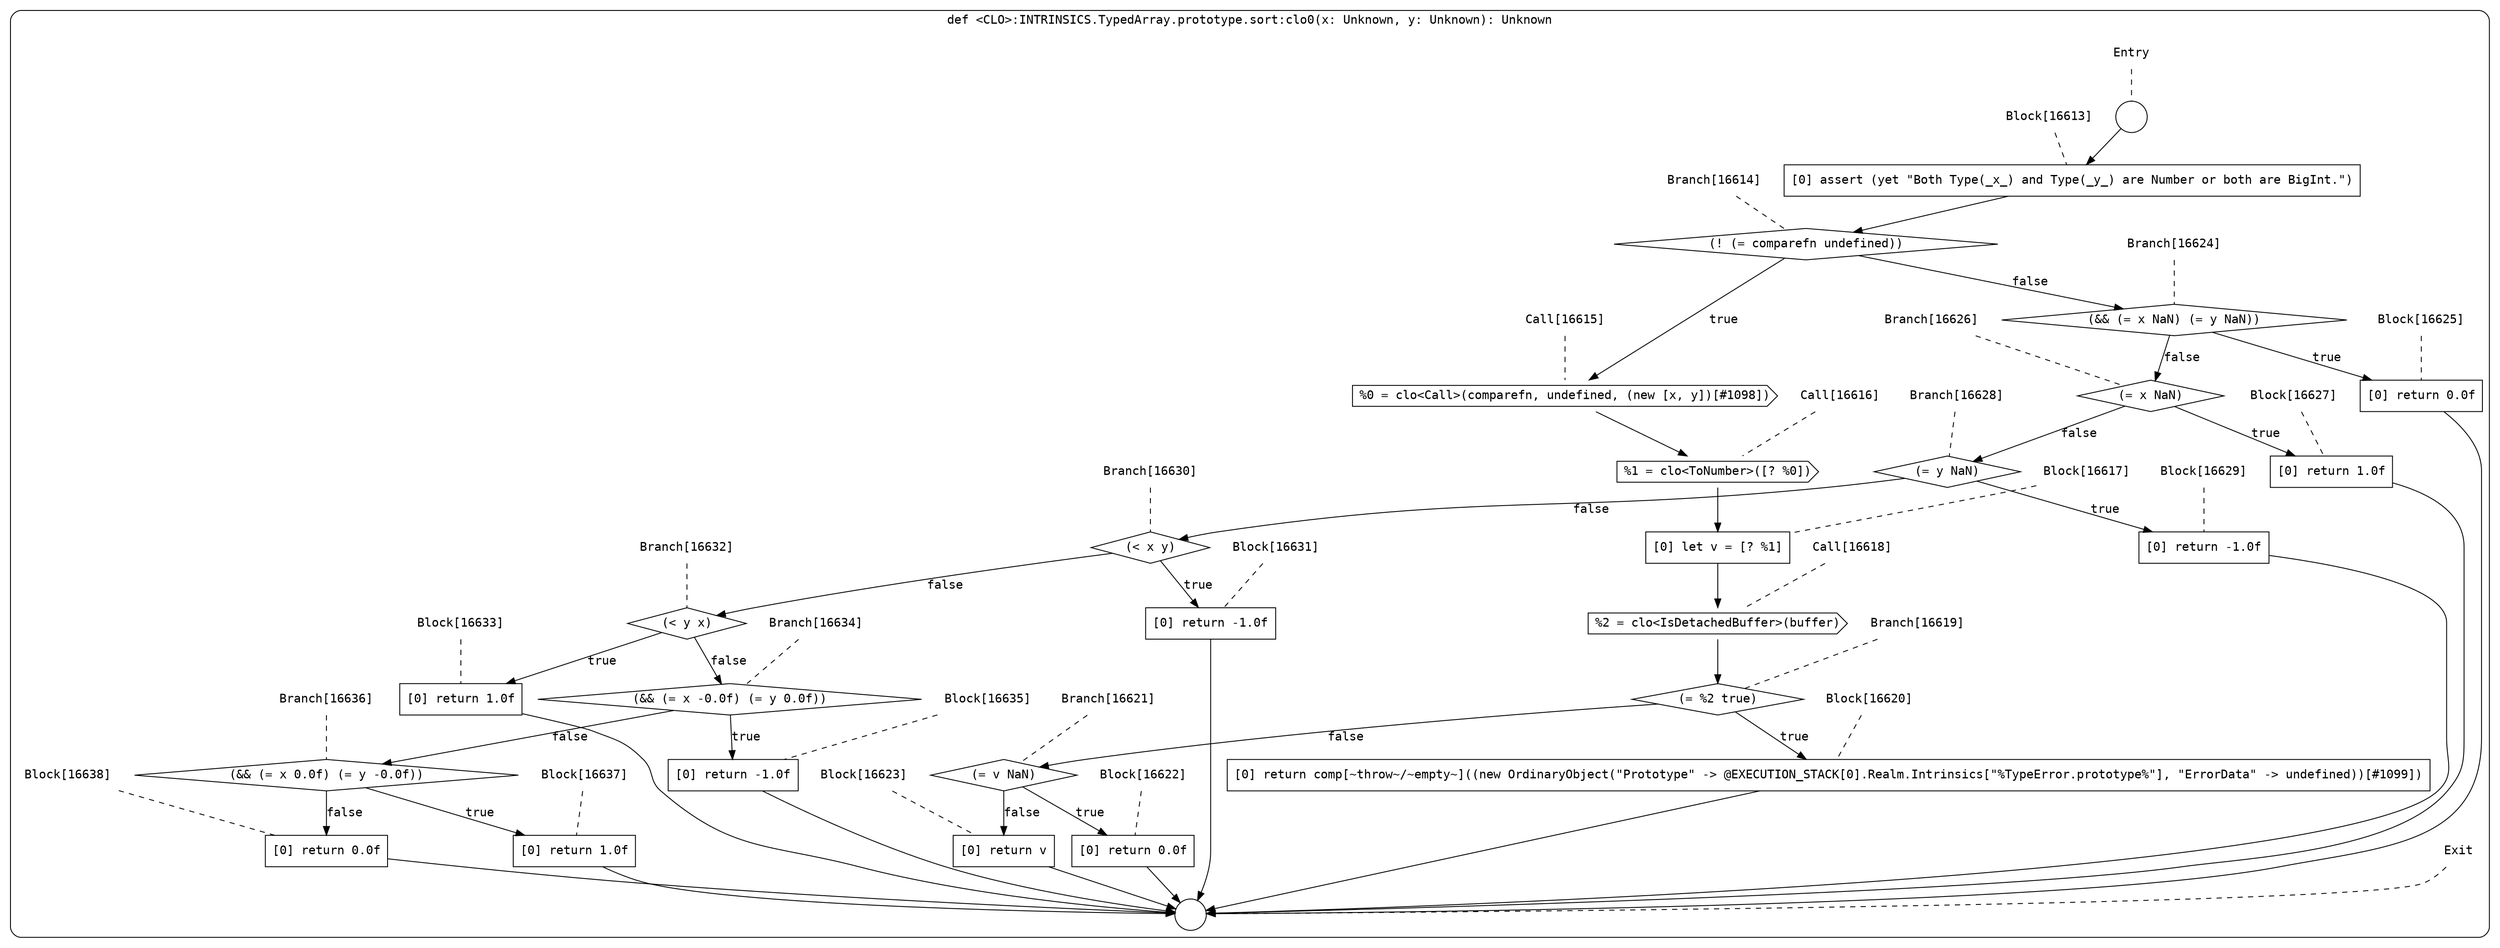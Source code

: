 digraph {
  graph [fontname = "Consolas"]
  node [fontname = "Consolas"]
  edge [fontname = "Consolas"]
  subgraph cluster2415 {
    label = "def <CLO>:INTRINSICS.TypedArray.prototype.sort:clo0(x: Unknown, y: Unknown): Unknown"
    style = rounded
    cluster2415_entry_name [shape=none, label=<<font color="black">Entry</font>>]
    cluster2415_entry_name -> cluster2415_entry [arrowhead=none, color="black", style=dashed]
    cluster2415_entry [shape=circle label=" " color="black" fillcolor="white" style=filled]
    cluster2415_entry -> node16613 [color="black"]
    cluster2415_exit_name [shape=none, label=<<font color="black">Exit</font>>]
    cluster2415_exit_name -> cluster2415_exit [arrowhead=none, color="black", style=dashed]
    cluster2415_exit [shape=circle label=" " color="black" fillcolor="white" style=filled]
    node16613_name [shape=none, label=<<font color="black">Block[16613]</font>>]
    node16613_name -> node16613 [arrowhead=none, color="black", style=dashed]
    node16613 [shape=box, label=<<font color="black">[0] assert (yet &quot;Both Type(_x_) and Type(_y_) are Number or both are BigInt.&quot;)<BR ALIGN="LEFT"/></font>> color="black" fillcolor="white", style=filled]
    node16613 -> node16614 [color="black"]
    node16614_name [shape=none, label=<<font color="black">Branch[16614]</font>>]
    node16614_name -> node16614 [arrowhead=none, color="black", style=dashed]
    node16614 [shape=diamond, label=<<font color="black">(! (= comparefn undefined))</font>> color="black" fillcolor="white", style=filled]
    node16614 -> node16615 [label=<<font color="black">true</font>> color="black"]
    node16614 -> node16624 [label=<<font color="black">false</font>> color="black"]
    node16615_name [shape=none, label=<<font color="black">Call[16615]</font>>]
    node16615_name -> node16615 [arrowhead=none, color="black", style=dashed]
    node16615 [shape=cds, label=<<font color="black">%0 = clo&lt;Call&gt;(comparefn, undefined, (new [x, y])[#1098])</font>> color="black" fillcolor="white", style=filled]
    node16615 -> node16616 [color="black"]
    node16624_name [shape=none, label=<<font color="black">Branch[16624]</font>>]
    node16624_name -> node16624 [arrowhead=none, color="black", style=dashed]
    node16624 [shape=diamond, label=<<font color="black">(&amp;&amp; (= x NaN) (= y NaN))</font>> color="black" fillcolor="white", style=filled]
    node16624 -> node16625 [label=<<font color="black">true</font>> color="black"]
    node16624 -> node16626 [label=<<font color="black">false</font>> color="black"]
    node16616_name [shape=none, label=<<font color="black">Call[16616]</font>>]
    node16616_name -> node16616 [arrowhead=none, color="black", style=dashed]
    node16616 [shape=cds, label=<<font color="black">%1 = clo&lt;ToNumber&gt;([? %0])</font>> color="black" fillcolor="white", style=filled]
    node16616 -> node16617 [color="black"]
    node16625_name [shape=none, label=<<font color="black">Block[16625]</font>>]
    node16625_name -> node16625 [arrowhead=none, color="black", style=dashed]
    node16625 [shape=box, label=<<font color="black">[0] return 0.0f<BR ALIGN="LEFT"/></font>> color="black" fillcolor="white", style=filled]
    node16625 -> cluster2415_exit [color="black"]
    node16626_name [shape=none, label=<<font color="black">Branch[16626]</font>>]
    node16626_name -> node16626 [arrowhead=none, color="black", style=dashed]
    node16626 [shape=diamond, label=<<font color="black">(= x NaN)</font>> color="black" fillcolor="white", style=filled]
    node16626 -> node16627 [label=<<font color="black">true</font>> color="black"]
    node16626 -> node16628 [label=<<font color="black">false</font>> color="black"]
    node16617_name [shape=none, label=<<font color="black">Block[16617]</font>>]
    node16617_name -> node16617 [arrowhead=none, color="black", style=dashed]
    node16617 [shape=box, label=<<font color="black">[0] let v = [? %1]<BR ALIGN="LEFT"/></font>> color="black" fillcolor="white", style=filled]
    node16617 -> node16618 [color="black"]
    node16627_name [shape=none, label=<<font color="black">Block[16627]</font>>]
    node16627_name -> node16627 [arrowhead=none, color="black", style=dashed]
    node16627 [shape=box, label=<<font color="black">[0] return 1.0f<BR ALIGN="LEFT"/></font>> color="black" fillcolor="white", style=filled]
    node16627 -> cluster2415_exit [color="black"]
    node16628_name [shape=none, label=<<font color="black">Branch[16628]</font>>]
    node16628_name -> node16628 [arrowhead=none, color="black", style=dashed]
    node16628 [shape=diamond, label=<<font color="black">(= y NaN)</font>> color="black" fillcolor="white", style=filled]
    node16628 -> node16629 [label=<<font color="black">true</font>> color="black"]
    node16628 -> node16630 [label=<<font color="black">false</font>> color="black"]
    node16618_name [shape=none, label=<<font color="black">Call[16618]</font>>]
    node16618_name -> node16618 [arrowhead=none, color="black", style=dashed]
    node16618 [shape=cds, label=<<font color="black">%2 = clo&lt;IsDetachedBuffer&gt;(buffer)</font>> color="black" fillcolor="white", style=filled]
    node16618 -> node16619 [color="black"]
    node16629_name [shape=none, label=<<font color="black">Block[16629]</font>>]
    node16629_name -> node16629 [arrowhead=none, color="black", style=dashed]
    node16629 [shape=box, label=<<font color="black">[0] return -1.0f<BR ALIGN="LEFT"/></font>> color="black" fillcolor="white", style=filled]
    node16629 -> cluster2415_exit [color="black"]
    node16630_name [shape=none, label=<<font color="black">Branch[16630]</font>>]
    node16630_name -> node16630 [arrowhead=none, color="black", style=dashed]
    node16630 [shape=diamond, label=<<font color="black">(&lt; x y)</font>> color="black" fillcolor="white", style=filled]
    node16630 -> node16631 [label=<<font color="black">true</font>> color="black"]
    node16630 -> node16632 [label=<<font color="black">false</font>> color="black"]
    node16619_name [shape=none, label=<<font color="black">Branch[16619]</font>>]
    node16619_name -> node16619 [arrowhead=none, color="black", style=dashed]
    node16619 [shape=diamond, label=<<font color="black">(= %2 true)</font>> color="black" fillcolor="white", style=filled]
    node16619 -> node16620 [label=<<font color="black">true</font>> color="black"]
    node16619 -> node16621 [label=<<font color="black">false</font>> color="black"]
    node16631_name [shape=none, label=<<font color="black">Block[16631]</font>>]
    node16631_name -> node16631 [arrowhead=none, color="black", style=dashed]
    node16631 [shape=box, label=<<font color="black">[0] return -1.0f<BR ALIGN="LEFT"/></font>> color="black" fillcolor="white", style=filled]
    node16631 -> cluster2415_exit [color="black"]
    node16632_name [shape=none, label=<<font color="black">Branch[16632]</font>>]
    node16632_name -> node16632 [arrowhead=none, color="black", style=dashed]
    node16632 [shape=diamond, label=<<font color="black">(&lt; y x)</font>> color="black" fillcolor="white", style=filled]
    node16632 -> node16633 [label=<<font color="black">true</font>> color="black"]
    node16632 -> node16634 [label=<<font color="black">false</font>> color="black"]
    node16620_name [shape=none, label=<<font color="black">Block[16620]</font>>]
    node16620_name -> node16620 [arrowhead=none, color="black", style=dashed]
    node16620 [shape=box, label=<<font color="black">[0] return comp[~throw~/~empty~]((new OrdinaryObject(&quot;Prototype&quot; -&gt; @EXECUTION_STACK[0].Realm.Intrinsics[&quot;%TypeError.prototype%&quot;], &quot;ErrorData&quot; -&gt; undefined))[#1099])<BR ALIGN="LEFT"/></font>> color="black" fillcolor="white", style=filled]
    node16620 -> cluster2415_exit [color="black"]
    node16621_name [shape=none, label=<<font color="black">Branch[16621]</font>>]
    node16621_name -> node16621 [arrowhead=none, color="black", style=dashed]
    node16621 [shape=diamond, label=<<font color="black">(= v NaN)</font>> color="black" fillcolor="white", style=filled]
    node16621 -> node16622 [label=<<font color="black">true</font>> color="black"]
    node16621 -> node16623 [label=<<font color="black">false</font>> color="black"]
    node16633_name [shape=none, label=<<font color="black">Block[16633]</font>>]
    node16633_name -> node16633 [arrowhead=none, color="black", style=dashed]
    node16633 [shape=box, label=<<font color="black">[0] return 1.0f<BR ALIGN="LEFT"/></font>> color="black" fillcolor="white", style=filled]
    node16633 -> cluster2415_exit [color="black"]
    node16634_name [shape=none, label=<<font color="black">Branch[16634]</font>>]
    node16634_name -> node16634 [arrowhead=none, color="black", style=dashed]
    node16634 [shape=diamond, label=<<font color="black">(&amp;&amp; (= x -0.0f) (= y 0.0f))</font>> color="black" fillcolor="white", style=filled]
    node16634 -> node16635 [label=<<font color="black">true</font>> color="black"]
    node16634 -> node16636 [label=<<font color="black">false</font>> color="black"]
    node16622_name [shape=none, label=<<font color="black">Block[16622]</font>>]
    node16622_name -> node16622 [arrowhead=none, color="black", style=dashed]
    node16622 [shape=box, label=<<font color="black">[0] return 0.0f<BR ALIGN="LEFT"/></font>> color="black" fillcolor="white", style=filled]
    node16622 -> cluster2415_exit [color="black"]
    node16623_name [shape=none, label=<<font color="black">Block[16623]</font>>]
    node16623_name -> node16623 [arrowhead=none, color="black", style=dashed]
    node16623 [shape=box, label=<<font color="black">[0] return v<BR ALIGN="LEFT"/></font>> color="black" fillcolor="white", style=filled]
    node16623 -> cluster2415_exit [color="black"]
    node16635_name [shape=none, label=<<font color="black">Block[16635]</font>>]
    node16635_name -> node16635 [arrowhead=none, color="black", style=dashed]
    node16635 [shape=box, label=<<font color="black">[0] return -1.0f<BR ALIGN="LEFT"/></font>> color="black" fillcolor="white", style=filled]
    node16635 -> cluster2415_exit [color="black"]
    node16636_name [shape=none, label=<<font color="black">Branch[16636]</font>>]
    node16636_name -> node16636 [arrowhead=none, color="black", style=dashed]
    node16636 [shape=diamond, label=<<font color="black">(&amp;&amp; (= x 0.0f) (= y -0.0f))</font>> color="black" fillcolor="white", style=filled]
    node16636 -> node16637 [label=<<font color="black">true</font>> color="black"]
    node16636 -> node16638 [label=<<font color="black">false</font>> color="black"]
    node16637_name [shape=none, label=<<font color="black">Block[16637]</font>>]
    node16637_name -> node16637 [arrowhead=none, color="black", style=dashed]
    node16637 [shape=box, label=<<font color="black">[0] return 1.0f<BR ALIGN="LEFT"/></font>> color="black" fillcolor="white", style=filled]
    node16637 -> cluster2415_exit [color="black"]
    node16638_name [shape=none, label=<<font color="black">Block[16638]</font>>]
    node16638_name -> node16638 [arrowhead=none, color="black", style=dashed]
    node16638 [shape=box, label=<<font color="black">[0] return 0.0f<BR ALIGN="LEFT"/></font>> color="black" fillcolor="white", style=filled]
    node16638 -> cluster2415_exit [color="black"]
  }
}